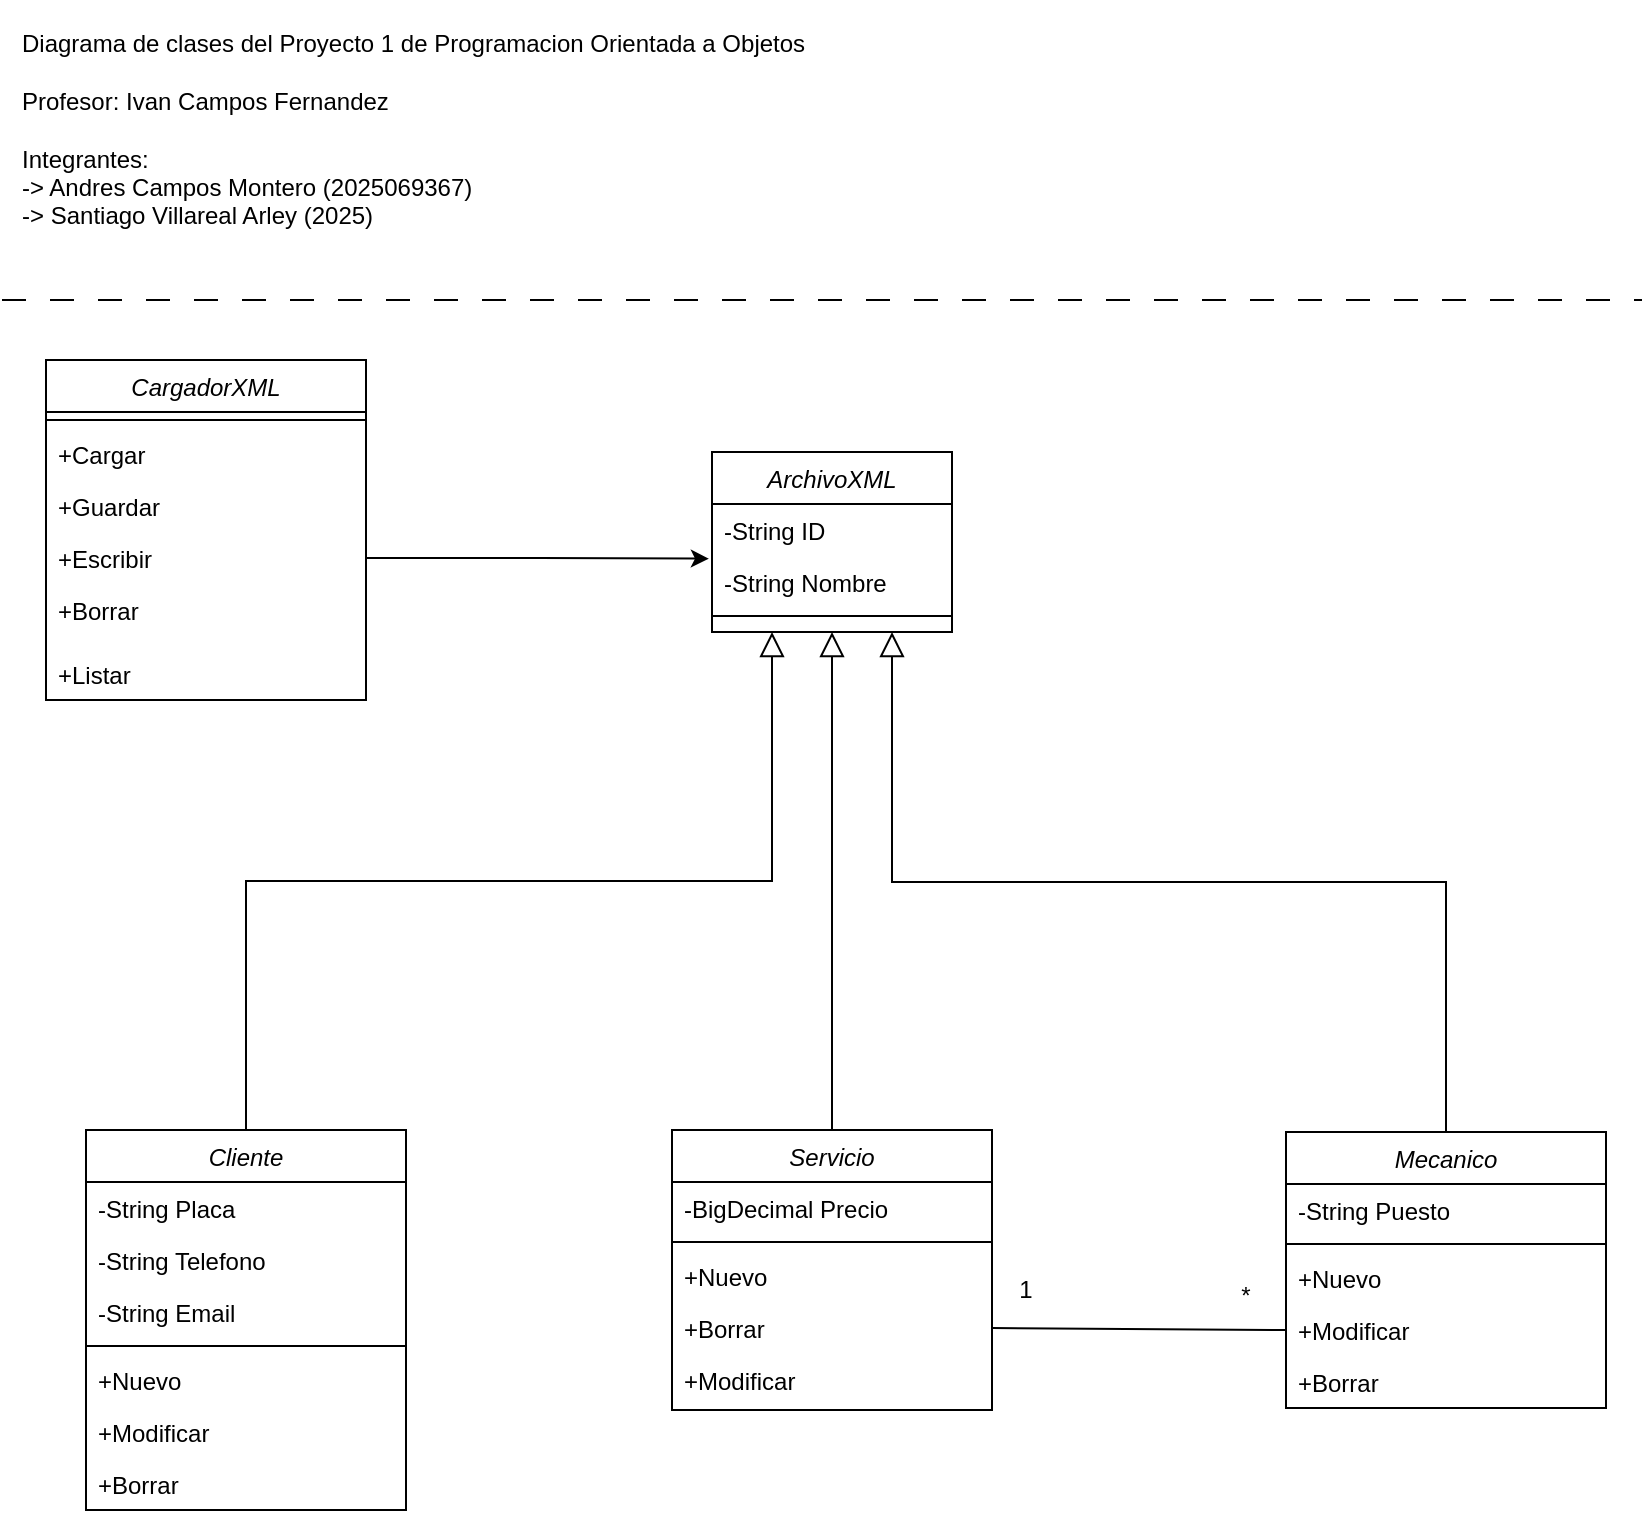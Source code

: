 <mxfile version="23.0.2" type="device">
  <diagram id="C5RBs43oDa-KdzZeNtuy" name="Page-1">
    <mxGraphModel dx="1323" dy="795" grid="1" gridSize="10" guides="1" tooltips="1" connect="1" arrows="1" fold="1" page="1" pageScale="1" pageWidth="827" pageHeight="1169" math="0" shadow="0">
      <root>
        <mxCell id="WIyWlLk6GJQsqaUBKTNV-0" />
        <mxCell id="WIyWlLk6GJQsqaUBKTNV-1" parent="WIyWlLk6GJQsqaUBKTNV-0" />
        <mxCell id="zkfFHV4jXpPFQw0GAbJ--0" value="Servicio" style="swimlane;fontStyle=2;align=center;verticalAlign=top;childLayout=stackLayout;horizontal=1;startSize=26;horizontalStack=0;resizeParent=1;resizeLast=0;collapsible=1;marginBottom=0;rounded=0;shadow=0;strokeWidth=1;" parent="WIyWlLk6GJQsqaUBKTNV-1" vertex="1">
          <mxGeometry x="337" y="575" width="160" height="140" as="geometry">
            <mxRectangle x="230" y="140" width="160" height="26" as="alternateBounds" />
          </mxGeometry>
        </mxCell>
        <mxCell id="zkfFHV4jXpPFQw0GAbJ--3" value="-BigDecimal Precio" style="text;align=left;verticalAlign=top;spacingLeft=4;spacingRight=4;overflow=hidden;rotatable=0;points=[[0,0.5],[1,0.5]];portConstraint=eastwest;rounded=0;shadow=0;html=0;" parent="zkfFHV4jXpPFQw0GAbJ--0" vertex="1">
          <mxGeometry y="26" width="160" height="26" as="geometry" />
        </mxCell>
        <mxCell id="zkfFHV4jXpPFQw0GAbJ--4" value="" style="line;html=1;strokeWidth=1;align=left;verticalAlign=middle;spacingTop=-1;spacingLeft=3;spacingRight=3;rotatable=0;labelPosition=right;points=[];portConstraint=eastwest;" parent="zkfFHV4jXpPFQw0GAbJ--0" vertex="1">
          <mxGeometry y="52" width="160" height="8" as="geometry" />
        </mxCell>
        <mxCell id="Du0yPC9hoic9Nm85iZ5u-39" value="+Nuevo" style="text;align=left;verticalAlign=top;spacingLeft=4;spacingRight=4;overflow=hidden;rotatable=0;points=[[0,0.5],[1,0.5]];portConstraint=eastwest;" vertex="1" parent="zkfFHV4jXpPFQw0GAbJ--0">
          <mxGeometry y="60" width="160" height="26" as="geometry" />
        </mxCell>
        <mxCell id="Du0yPC9hoic9Nm85iZ5u-41" value="+Borrar" style="text;align=left;verticalAlign=top;spacingLeft=4;spacingRight=4;overflow=hidden;rotatable=0;points=[[0,0.5],[1,0.5]];portConstraint=eastwest;" vertex="1" parent="zkfFHV4jXpPFQw0GAbJ--0">
          <mxGeometry y="86" width="160" height="26" as="geometry" />
        </mxCell>
        <mxCell id="Du0yPC9hoic9Nm85iZ5u-40" value="+Modificar" style="text;align=left;verticalAlign=top;spacingLeft=4;spacingRight=4;overflow=hidden;rotatable=0;points=[[0,0.5],[1,0.5]];portConstraint=eastwest;" vertex="1" parent="zkfFHV4jXpPFQw0GAbJ--0">
          <mxGeometry y="112" width="160" height="26" as="geometry" />
        </mxCell>
        <mxCell id="Du0yPC9hoic9Nm85iZ5u-2" value="Cliente" style="swimlane;fontStyle=2;align=center;verticalAlign=top;childLayout=stackLayout;horizontal=1;startSize=26;horizontalStack=0;resizeParent=1;resizeLast=0;collapsible=1;marginBottom=0;rounded=0;shadow=0;strokeWidth=1;" vertex="1" parent="WIyWlLk6GJQsqaUBKTNV-1">
          <mxGeometry x="44" y="575" width="160" height="190" as="geometry">
            <mxRectangle x="230" y="140" width="160" height="26" as="alternateBounds" />
          </mxGeometry>
        </mxCell>
        <mxCell id="Du0yPC9hoic9Nm85iZ5u-5" value="-String Placa" style="text;align=left;verticalAlign=top;spacingLeft=4;spacingRight=4;overflow=hidden;rotatable=0;points=[[0,0.5],[1,0.5]];portConstraint=eastwest;rounded=0;shadow=0;html=0;" vertex="1" parent="Du0yPC9hoic9Nm85iZ5u-2">
          <mxGeometry y="26" width="160" height="26" as="geometry" />
        </mxCell>
        <mxCell id="Du0yPC9hoic9Nm85iZ5u-6" value="-String Telefono" style="text;align=left;verticalAlign=top;spacingLeft=4;spacingRight=4;overflow=hidden;rotatable=0;points=[[0,0.5],[1,0.5]];portConstraint=eastwest;rounded=0;shadow=0;html=0;" vertex="1" parent="Du0yPC9hoic9Nm85iZ5u-2">
          <mxGeometry y="52" width="160" height="26" as="geometry" />
        </mxCell>
        <mxCell id="Du0yPC9hoic9Nm85iZ5u-7" value="-String Email" style="text;align=left;verticalAlign=top;spacingLeft=4;spacingRight=4;overflow=hidden;rotatable=0;points=[[0,0.5],[1,0.5]];portConstraint=eastwest;rounded=0;shadow=0;html=0;" vertex="1" parent="Du0yPC9hoic9Nm85iZ5u-2">
          <mxGeometry y="78" width="160" height="26" as="geometry" />
        </mxCell>
        <mxCell id="Du0yPC9hoic9Nm85iZ5u-8" value="" style="line;html=1;strokeWidth=1;align=left;verticalAlign=middle;spacingTop=-1;spacingLeft=3;spacingRight=3;rotatable=0;labelPosition=right;points=[];portConstraint=eastwest;" vertex="1" parent="Du0yPC9hoic9Nm85iZ5u-2">
          <mxGeometry y="104" width="160" height="8" as="geometry" />
        </mxCell>
        <mxCell id="Du0yPC9hoic9Nm85iZ5u-9" value="+Nuevo" style="text;align=left;verticalAlign=top;spacingLeft=4;spacingRight=4;overflow=hidden;rotatable=0;points=[[0,0.5],[1,0.5]];portConstraint=eastwest;" vertex="1" parent="Du0yPC9hoic9Nm85iZ5u-2">
          <mxGeometry y="112" width="160" height="26" as="geometry" />
        </mxCell>
        <mxCell id="Du0yPC9hoic9Nm85iZ5u-37" value="+Modificar" style="text;align=left;verticalAlign=top;spacingLeft=4;spacingRight=4;overflow=hidden;rotatable=0;points=[[0,0.5],[1,0.5]];portConstraint=eastwest;" vertex="1" parent="Du0yPC9hoic9Nm85iZ5u-2">
          <mxGeometry y="138" width="160" height="26" as="geometry" />
        </mxCell>
        <mxCell id="Du0yPC9hoic9Nm85iZ5u-38" value="+Borrar" style="text;align=left;verticalAlign=top;spacingLeft=4;spacingRight=4;overflow=hidden;rotatable=0;points=[[0,0.5],[1,0.5]];portConstraint=eastwest;" vertex="1" parent="Du0yPC9hoic9Nm85iZ5u-2">
          <mxGeometry y="164" width="160" height="26" as="geometry" />
        </mxCell>
        <mxCell id="Du0yPC9hoic9Nm85iZ5u-10" value="Mecanico" style="swimlane;fontStyle=2;align=center;verticalAlign=top;childLayout=stackLayout;horizontal=1;startSize=26;horizontalStack=0;resizeParent=1;resizeLast=0;collapsible=1;marginBottom=0;rounded=0;shadow=0;strokeWidth=1;" vertex="1" parent="WIyWlLk6GJQsqaUBKTNV-1">
          <mxGeometry x="644" y="576" width="160" height="138" as="geometry">
            <mxRectangle x="230" y="140" width="160" height="26" as="alternateBounds" />
          </mxGeometry>
        </mxCell>
        <mxCell id="Du0yPC9hoic9Nm85iZ5u-13" value="-String Puesto" style="text;align=left;verticalAlign=top;spacingLeft=4;spacingRight=4;overflow=hidden;rotatable=0;points=[[0,0.5],[1,0.5]];portConstraint=eastwest;rounded=0;shadow=0;html=0;" vertex="1" parent="Du0yPC9hoic9Nm85iZ5u-10">
          <mxGeometry y="26" width="160" height="26" as="geometry" />
        </mxCell>
        <mxCell id="Du0yPC9hoic9Nm85iZ5u-16" value="" style="line;html=1;strokeWidth=1;align=left;verticalAlign=middle;spacingTop=-1;spacingLeft=3;spacingRight=3;rotatable=0;labelPosition=right;points=[];portConstraint=eastwest;" vertex="1" parent="Du0yPC9hoic9Nm85iZ5u-10">
          <mxGeometry y="52" width="160" height="8" as="geometry" />
        </mxCell>
        <mxCell id="Du0yPC9hoic9Nm85iZ5u-42" value="+Nuevo" style="text;align=left;verticalAlign=top;spacingLeft=4;spacingRight=4;overflow=hidden;rotatable=0;points=[[0,0.5],[1,0.5]];portConstraint=eastwest;" vertex="1" parent="Du0yPC9hoic9Nm85iZ5u-10">
          <mxGeometry y="60" width="160" height="26" as="geometry" />
        </mxCell>
        <mxCell id="Du0yPC9hoic9Nm85iZ5u-43" value="+Modificar" style="text;align=left;verticalAlign=top;spacingLeft=4;spacingRight=4;overflow=hidden;rotatable=0;points=[[0,0.5],[1,0.5]];portConstraint=eastwest;" vertex="1" parent="Du0yPC9hoic9Nm85iZ5u-10">
          <mxGeometry y="86" width="160" height="26" as="geometry" />
        </mxCell>
        <mxCell id="Du0yPC9hoic9Nm85iZ5u-44" value="+Borrar" style="text;align=left;verticalAlign=top;spacingLeft=4;spacingRight=4;overflow=hidden;rotatable=0;points=[[0,0.5],[1,0.5]];portConstraint=eastwest;" vertex="1" parent="Du0yPC9hoic9Nm85iZ5u-10">
          <mxGeometry y="112" width="160" height="26" as="geometry" />
        </mxCell>
        <mxCell id="Du0yPC9hoic9Nm85iZ5u-20" value="CargadorXML" style="swimlane;fontStyle=2;align=center;verticalAlign=top;childLayout=stackLayout;horizontal=1;startSize=26;horizontalStack=0;resizeParent=1;resizeLast=0;collapsible=1;marginBottom=0;rounded=0;shadow=0;strokeWidth=1;" vertex="1" parent="WIyWlLk6GJQsqaUBKTNV-1">
          <mxGeometry x="24" y="190" width="160" height="170" as="geometry">
            <mxRectangle x="230" y="140" width="160" height="26" as="alternateBounds" />
          </mxGeometry>
        </mxCell>
        <mxCell id="Du0yPC9hoic9Nm85iZ5u-26" value="" style="line;html=1;strokeWidth=1;align=left;verticalAlign=middle;spacingTop=-1;spacingLeft=3;spacingRight=3;rotatable=0;labelPosition=right;points=[];portConstraint=eastwest;" vertex="1" parent="Du0yPC9hoic9Nm85iZ5u-20">
          <mxGeometry y="26" width="160" height="8" as="geometry" />
        </mxCell>
        <mxCell id="Du0yPC9hoic9Nm85iZ5u-22" value="+Cargar" style="text;align=left;verticalAlign=top;spacingLeft=4;spacingRight=4;overflow=hidden;rotatable=0;points=[[0,0.5],[1,0.5]];portConstraint=eastwest;rounded=0;shadow=0;html=0;" vertex="1" parent="Du0yPC9hoic9Nm85iZ5u-20">
          <mxGeometry y="34" width="160" height="26" as="geometry" />
        </mxCell>
        <mxCell id="Du0yPC9hoic9Nm85iZ5u-23" value="+Guardar" style="text;align=left;verticalAlign=top;spacingLeft=4;spacingRight=4;overflow=hidden;rotatable=0;points=[[0,0.5],[1,0.5]];portConstraint=eastwest;rounded=0;shadow=0;html=0;" vertex="1" parent="Du0yPC9hoic9Nm85iZ5u-20">
          <mxGeometry y="60" width="160" height="26" as="geometry" />
        </mxCell>
        <mxCell id="Du0yPC9hoic9Nm85iZ5u-24" value="+Escribir" style="text;align=left;verticalAlign=top;spacingLeft=4;spacingRight=4;overflow=hidden;rotatable=0;points=[[0,0.5],[1,0.5]];portConstraint=eastwest;rounded=0;shadow=0;html=0;" vertex="1" parent="Du0yPC9hoic9Nm85iZ5u-20">
          <mxGeometry y="86" width="160" height="26" as="geometry" />
        </mxCell>
        <mxCell id="Du0yPC9hoic9Nm85iZ5u-25" value="+Borrar" style="text;align=left;verticalAlign=top;spacingLeft=4;spacingRight=4;overflow=hidden;rotatable=0;points=[[0,0.5],[1,0.5]];portConstraint=eastwest;rounded=0;shadow=0;html=0;" vertex="1" parent="Du0yPC9hoic9Nm85iZ5u-20">
          <mxGeometry y="112" width="160" height="32" as="geometry" />
        </mxCell>
        <mxCell id="Du0yPC9hoic9Nm85iZ5u-31" value="+Listar" style="text;align=left;verticalAlign=top;spacingLeft=4;spacingRight=4;overflow=hidden;rotatable=0;points=[[0,0.5],[1,0.5]];portConstraint=eastwest;rounded=0;shadow=0;html=0;" vertex="1" parent="Du0yPC9hoic9Nm85iZ5u-20">
          <mxGeometry y="144" width="160" height="26" as="geometry" />
        </mxCell>
        <mxCell id="Du0yPC9hoic9Nm85iZ5u-29" value="ArchivoXML" style="swimlane;fontStyle=2;align=center;verticalAlign=top;childLayout=stackLayout;horizontal=1;startSize=26;horizontalStack=0;resizeParent=1;resizeLast=0;collapsible=1;marginBottom=0;rounded=0;shadow=0;strokeWidth=1;" vertex="1" parent="WIyWlLk6GJQsqaUBKTNV-1">
          <mxGeometry x="357" y="236" width="120" height="90" as="geometry">
            <mxRectangle x="230" y="140" width="160" height="26" as="alternateBounds" />
          </mxGeometry>
        </mxCell>
        <mxCell id="Du0yPC9hoic9Nm85iZ5u-35" value="-String ID" style="text;align=left;verticalAlign=top;spacingLeft=4;spacingRight=4;overflow=hidden;rotatable=0;points=[[0,0.5],[1,0.5]];portConstraint=eastwest;" vertex="1" parent="Du0yPC9hoic9Nm85iZ5u-29">
          <mxGeometry y="26" width="120" height="26" as="geometry" />
        </mxCell>
        <mxCell id="Du0yPC9hoic9Nm85iZ5u-36" value="-String Nombre" style="text;align=left;verticalAlign=top;spacingLeft=4;spacingRight=4;overflow=hidden;rotatable=0;points=[[0,0.5],[1,0.5]];portConstraint=eastwest;rounded=0;shadow=0;html=0;" vertex="1" parent="Du0yPC9hoic9Nm85iZ5u-29">
          <mxGeometry y="52" width="120" height="26" as="geometry" />
        </mxCell>
        <mxCell id="Du0yPC9hoic9Nm85iZ5u-30" value="" style="line;html=1;strokeWidth=1;align=left;verticalAlign=middle;spacingTop=-1;spacingLeft=3;spacingRight=3;rotatable=0;labelPosition=right;points=[];portConstraint=eastwest;" vertex="1" parent="Du0yPC9hoic9Nm85iZ5u-29">
          <mxGeometry y="78" width="120" height="8" as="geometry" />
        </mxCell>
        <mxCell id="Du0yPC9hoic9Nm85iZ5u-46" style="edgeStyle=orthogonalEdgeStyle;rounded=0;orthogonalLoop=1;jettySize=auto;html=1;exitX=1;exitY=0.5;exitDx=0;exitDy=0;entryX=-0.013;entryY=0.051;entryDx=0;entryDy=0;entryPerimeter=0;" edge="1" parent="WIyWlLk6GJQsqaUBKTNV-1" source="Du0yPC9hoic9Nm85iZ5u-24" target="Du0yPC9hoic9Nm85iZ5u-36">
          <mxGeometry relative="1" as="geometry" />
        </mxCell>
        <mxCell id="Du0yPC9hoic9Nm85iZ5u-47" value="" style="endArrow=block;endSize=10;endFill=0;shadow=0;strokeWidth=1;rounded=0;edgeStyle=elbowEdgeStyle;elbow=vertical;entryX=0.5;entryY=1;entryDx=0;entryDy=0;exitX=0.5;exitY=0;exitDx=0;exitDy=0;" edge="1" parent="WIyWlLk6GJQsqaUBKTNV-1" source="zkfFHV4jXpPFQw0GAbJ--0" target="Du0yPC9hoic9Nm85iZ5u-29">
          <mxGeometry width="160" relative="1" as="geometry">
            <mxPoint x="414" y="540" as="sourcePoint" />
            <mxPoint x="304" y="438" as="targetPoint" />
          </mxGeometry>
        </mxCell>
        <mxCell id="Du0yPC9hoic9Nm85iZ5u-48" value="" style="endArrow=block;endSize=10;endFill=0;shadow=0;strokeWidth=1;rounded=0;edgeStyle=elbowEdgeStyle;elbow=vertical;entryX=0.75;entryY=1;entryDx=0;entryDy=0;exitX=0.5;exitY=0;exitDx=0;exitDy=0;" edge="1" parent="WIyWlLk6GJQsqaUBKTNV-1" source="Du0yPC9hoic9Nm85iZ5u-10" target="Du0yPC9hoic9Nm85iZ5u-29">
          <mxGeometry width="160" relative="1" as="geometry">
            <mxPoint x="427" y="585" as="sourcePoint" />
            <mxPoint x="427" y="336" as="targetPoint" />
          </mxGeometry>
        </mxCell>
        <mxCell id="Du0yPC9hoic9Nm85iZ5u-49" value="" style="endArrow=block;endSize=10;endFill=0;shadow=0;strokeWidth=1;rounded=0;edgeStyle=elbowEdgeStyle;elbow=vertical;entryX=0.25;entryY=1;entryDx=0;entryDy=0;exitX=0.5;exitY=0;exitDx=0;exitDy=0;" edge="1" parent="WIyWlLk6GJQsqaUBKTNV-1" source="Du0yPC9hoic9Nm85iZ5u-2" target="Du0yPC9hoic9Nm85iZ5u-29">
          <mxGeometry width="160" relative="1" as="geometry">
            <mxPoint x="734" y="590" as="sourcePoint" />
            <mxPoint x="457" y="336" as="targetPoint" />
          </mxGeometry>
        </mxCell>
        <mxCell id="Du0yPC9hoic9Nm85iZ5u-51" value="" style="endArrow=none;html=1;rounded=0;exitX=1;exitY=0.5;exitDx=0;exitDy=0;entryX=0;entryY=0.5;entryDx=0;entryDy=0;" edge="1" parent="WIyWlLk6GJQsqaUBKTNV-1" source="Du0yPC9hoic9Nm85iZ5u-41" target="Du0yPC9hoic9Nm85iZ5u-43">
          <mxGeometry width="50" height="50" relative="1" as="geometry">
            <mxPoint x="564" y="800" as="sourcePoint" />
            <mxPoint x="614" y="750" as="targetPoint" />
          </mxGeometry>
        </mxCell>
        <mxCell id="Du0yPC9hoic9Nm85iZ5u-58" value="1" style="text;html=1;strokeColor=none;fillColor=none;align=center;verticalAlign=middle;whiteSpace=wrap;rounded=0;" vertex="1" parent="WIyWlLk6GJQsqaUBKTNV-1">
          <mxGeometry x="504" y="640" width="20" height="30" as="geometry" />
        </mxCell>
        <mxCell id="Du0yPC9hoic9Nm85iZ5u-57" value="*" style="text;html=1;strokeColor=none;fillColor=none;align=center;verticalAlign=middle;whiteSpace=wrap;rounded=0;" vertex="1" parent="WIyWlLk6GJQsqaUBKTNV-1">
          <mxGeometry x="614" y="643" width="20" height="30" as="geometry" />
        </mxCell>
        <mxCell id="Du0yPC9hoic9Nm85iZ5u-60" value="Diagrama de clases del Proyecto 1 de Programacion Orientada a Objetos&lt;br&gt;&lt;br&gt;Profesor: Ivan Campos Fernandez&lt;br&gt;&lt;br&gt;Integrantes:&lt;br&gt;-&amp;gt; Andres Campos Montero (2025069367)&lt;br&gt;-&amp;gt; Santiago Villareal Arley (2025)" style="text;html=1;strokeColor=none;fillColor=none;align=left;verticalAlign=middle;whiteSpace=wrap;rounded=0;labelPosition=center;verticalLabelPosition=middle;" vertex="1" parent="WIyWlLk6GJQsqaUBKTNV-1">
          <mxGeometry x="10" y="10" width="680" height="130" as="geometry" />
        </mxCell>
        <mxCell id="Du0yPC9hoic9Nm85iZ5u-61" value="" style="endArrow=none;html=1;rounded=0;exitX=1;exitY=0.5;exitDx=0;exitDy=0;dashed=1;dashPattern=12 12;" edge="1" parent="WIyWlLk6GJQsqaUBKTNV-1">
          <mxGeometry width="50" height="50" relative="1" as="geometry">
            <mxPoint x="2" y="160" as="sourcePoint" />
            <mxPoint x="822" y="160" as="targetPoint" />
          </mxGeometry>
        </mxCell>
      </root>
    </mxGraphModel>
  </diagram>
</mxfile>
